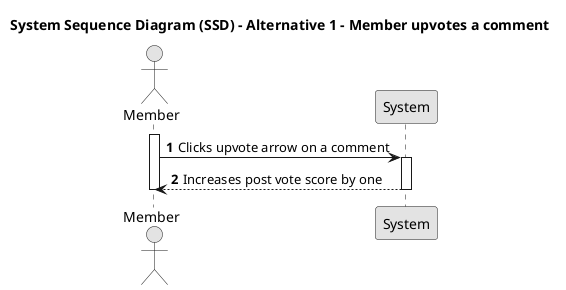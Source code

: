 @startuml SSD1

skinparam monochrome true
skinparam packageStyle rectangle
skinparam shadowing false

title System Sequence Diagram (SSD) - Alternative 1 - Member upvotes a comment

autonumber

actor "Member" as Member
participant "System" as System

activate Member

    Member -> System: Clicks upvote arrow on a comment
    activate System

        System --> Member: Increases post vote score by one
        deactivate System

deactivate Member

@enduml
